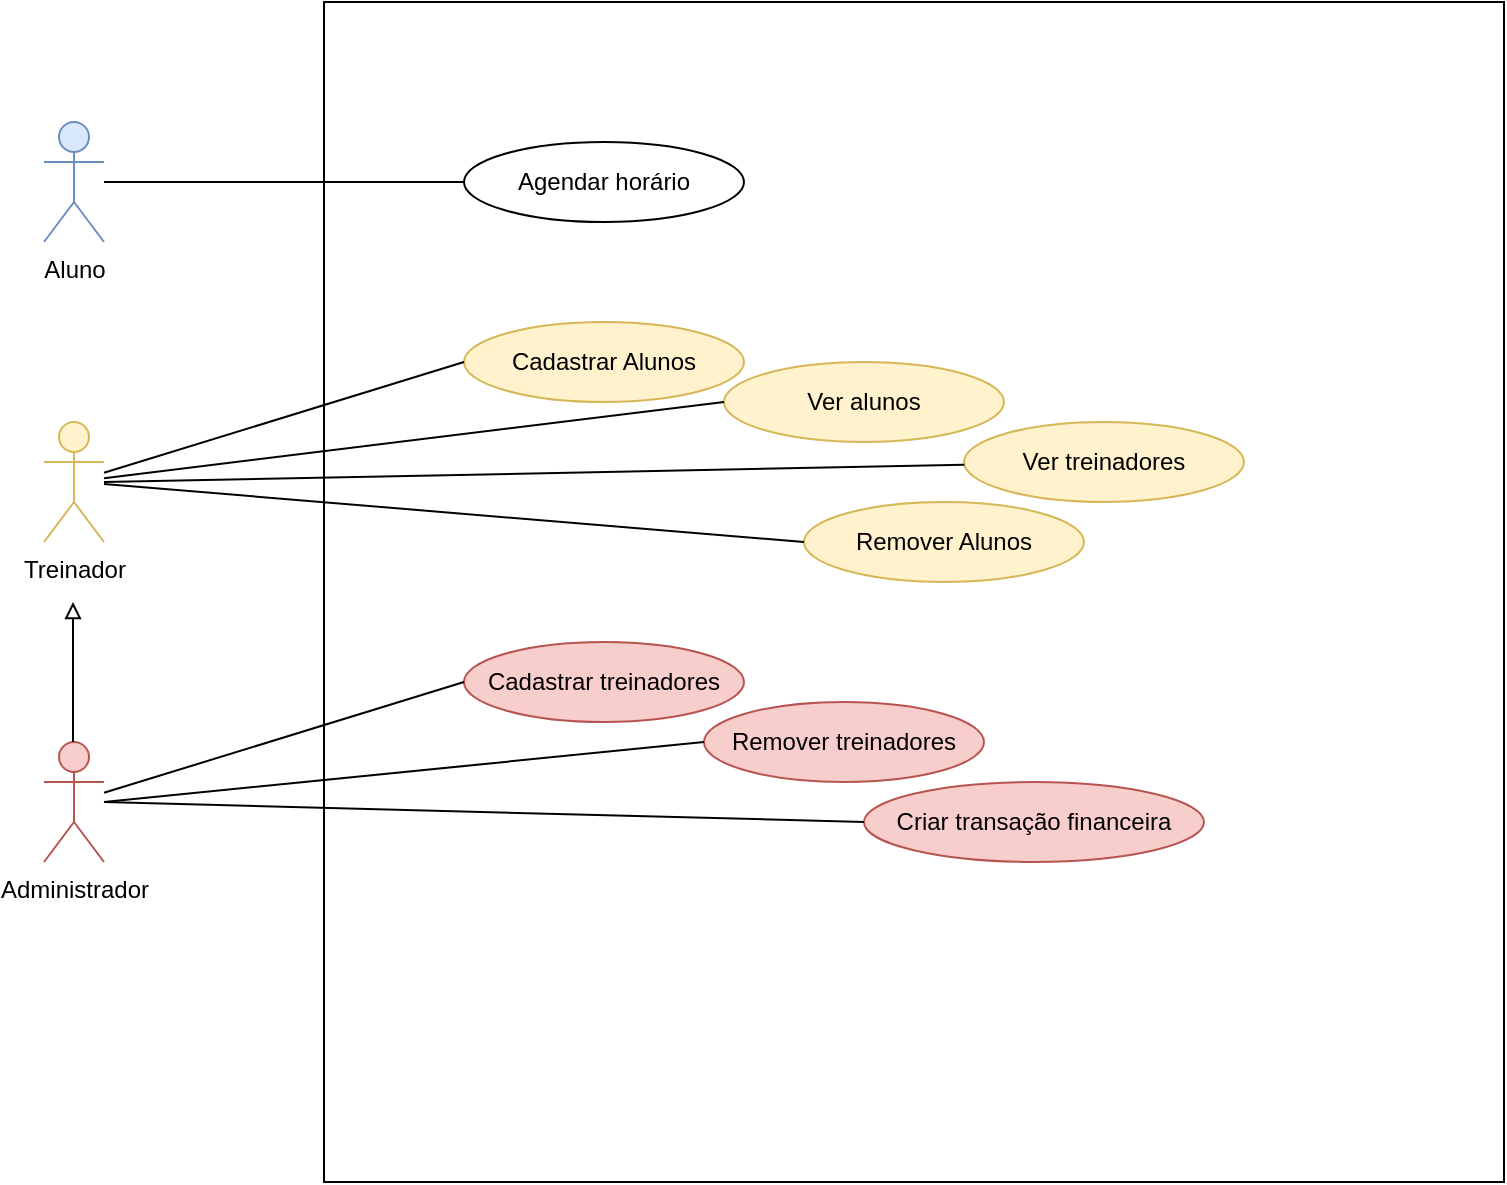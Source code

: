 <mxfile>
    <diagram id="gTJZUYQtRdJRSf3Q-f7s" name="Página-1">
        <mxGraphModel dx="2227" dy="1227" grid="1" gridSize="10" guides="1" tooltips="1" connect="1" arrows="1" fold="1" page="1" pageScale="1" pageWidth="827" pageHeight="1169" math="0" shadow="0">
            <root>
                <mxCell id="0"/>
                <mxCell id="1" parent="0"/>
                <mxCell id="2" value="Aluno" style="shape=umlActor;verticalLabelPosition=bottom;verticalAlign=top;html=1;outlineConnect=0;fillColor=#dae8fc;strokeColor=#6c8ebf;" vertex="1" parent="1">
                    <mxGeometry x="50" y="110" width="30" height="60" as="geometry"/>
                </mxCell>
                <mxCell id="3" value="Treinador" style="shape=umlActor;verticalLabelPosition=bottom;verticalAlign=top;html=1;outlineConnect=0;fillColor=#fff2cc;strokeColor=#d6b656;" vertex="1" parent="1">
                    <mxGeometry x="50" y="260" width="30" height="60" as="geometry"/>
                </mxCell>
                <mxCell id="7" value="" style="whiteSpace=wrap;html=1;aspect=fixed;fillColor=none;" vertex="1" parent="1">
                    <mxGeometry x="190" y="50" width="590" height="590" as="geometry"/>
                </mxCell>
                <mxCell id="4" value="Administrador" style="shape=umlActor;verticalLabelPosition=bottom;verticalAlign=top;html=1;outlineConnect=0;fillColor=#f8cecc;strokeColor=#b85450;" vertex="1" parent="1">
                    <mxGeometry x="50" y="420" width="30" height="60" as="geometry"/>
                </mxCell>
                <mxCell id="8" value="Cadastrar Alunos" style="ellipse;whiteSpace=wrap;html=1;fillColor=#fff2cc;strokeColor=#d6b656;" vertex="1" parent="1">
                    <mxGeometry x="260" y="210" width="140" height="40" as="geometry"/>
                </mxCell>
                <mxCell id="9" value="Ver alunos" style="ellipse;whiteSpace=wrap;html=1;fillColor=#fff2cc;strokeColor=#d6b656;" vertex="1" parent="1">
                    <mxGeometry x="390" y="230" width="140" height="40" as="geometry"/>
                </mxCell>
                <mxCell id="10" value="Ver treinadores" style="ellipse;whiteSpace=wrap;html=1;fillColor=#fff2cc;strokeColor=#d6b656;" vertex="1" parent="1">
                    <mxGeometry x="510" y="260" width="140" height="40" as="geometry"/>
                </mxCell>
                <mxCell id="11" value="Remover Alunos" style="ellipse;whiteSpace=wrap;html=1;fillColor=#fff2cc;strokeColor=#d6b656;" vertex="1" parent="1">
                    <mxGeometry x="430" y="300" width="140" height="40" as="geometry"/>
                </mxCell>
                <mxCell id="13" value="" style="endArrow=block;html=1;exitX=0.5;exitY=0;exitDx=0;exitDy=0;exitPerimeter=0;endFill=0;" edge="1" parent="1">
                    <mxGeometry width="50" height="50" relative="1" as="geometry">
                        <mxPoint x="64.5" y="420" as="sourcePoint"/>
                        <mxPoint x="64.5" y="350" as="targetPoint"/>
                    </mxGeometry>
                </mxCell>
                <mxCell id="14" value="" style="endArrow=none;html=1;entryX=0;entryY=0.5;entryDx=0;entryDy=0;" edge="1" parent="1" source="3" target="8">
                    <mxGeometry width="50" height="50" relative="1" as="geometry">
                        <mxPoint x="390" y="390" as="sourcePoint"/>
                        <mxPoint x="440" y="340" as="targetPoint"/>
                    </mxGeometry>
                </mxCell>
                <mxCell id="15" value="" style="endArrow=none;html=1;entryX=0;entryY=0.5;entryDx=0;entryDy=0;" edge="1" parent="1" source="3" target="9">
                    <mxGeometry width="50" height="50" relative="1" as="geometry">
                        <mxPoint x="90" y="295.385" as="sourcePoint"/>
                        <mxPoint x="270" y="240" as="targetPoint"/>
                    </mxGeometry>
                </mxCell>
                <mxCell id="16" value="" style="endArrow=none;html=1;" edge="1" parent="1" target="10">
                    <mxGeometry width="50" height="50" relative="1" as="geometry">
                        <mxPoint x="80" y="290" as="sourcePoint"/>
                        <mxPoint x="400" y="260" as="targetPoint"/>
                    </mxGeometry>
                </mxCell>
                <mxCell id="17" value="" style="endArrow=none;html=1;entryX=0;entryY=0.5;entryDx=0;entryDy=0;" edge="1" parent="1" target="11">
                    <mxGeometry width="50" height="50" relative="1" as="geometry">
                        <mxPoint x="80" y="291" as="sourcePoint"/>
                        <mxPoint x="520.171" y="291.397" as="targetPoint"/>
                    </mxGeometry>
                </mxCell>
                <mxCell id="18" value="Remover treinadores" style="ellipse;whiteSpace=wrap;html=1;fillColor=#f8cecc;strokeColor=#b85450;" vertex="1" parent="1">
                    <mxGeometry x="380" y="400" width="140" height="40" as="geometry"/>
                </mxCell>
                <mxCell id="19" value="Cadastrar treinadores" style="ellipse;whiteSpace=wrap;html=1;fillColor=#f8cecc;strokeColor=#b85450;" vertex="1" parent="1">
                    <mxGeometry x="260" y="370" width="140" height="40" as="geometry"/>
                </mxCell>
                <mxCell id="20" value="Criar transação financeira" style="ellipse;whiteSpace=wrap;html=1;fillColor=#f8cecc;strokeColor=#b85450;" vertex="1" parent="1">
                    <mxGeometry x="460" y="440" width="170" height="40" as="geometry"/>
                </mxCell>
                <mxCell id="21" value="" style="endArrow=none;html=1;" edge="1" parent="1" source="4">
                    <mxGeometry width="50" height="50" relative="1" as="geometry">
                        <mxPoint x="390" y="390" as="sourcePoint"/>
                        <mxPoint x="260" y="390" as="targetPoint"/>
                    </mxGeometry>
                </mxCell>
                <mxCell id="22" value="" style="endArrow=none;html=1;entryX=0;entryY=0.5;entryDx=0;entryDy=0;" edge="1" parent="1" target="18">
                    <mxGeometry width="50" height="50" relative="1" as="geometry">
                        <mxPoint x="80" y="450" as="sourcePoint"/>
                        <mxPoint x="270" y="400" as="targetPoint"/>
                    </mxGeometry>
                </mxCell>
                <mxCell id="23" value="" style="endArrow=none;html=1;entryX=0;entryY=0.5;entryDx=0;entryDy=0;" edge="1" parent="1" target="20">
                    <mxGeometry width="50" height="50" relative="1" as="geometry">
                        <mxPoint x="80" y="450" as="sourcePoint"/>
                        <mxPoint x="390" y="430" as="targetPoint"/>
                    </mxGeometry>
                </mxCell>
                <mxCell id="24" value="Agendar horário" style="ellipse;whiteSpace=wrap;html=1;fillColor=none;" vertex="1" parent="1">
                    <mxGeometry x="260" y="120" width="140" height="40" as="geometry"/>
                </mxCell>
                <mxCell id="25" value="" style="endArrow=none;html=1;entryX=0;entryY=0.5;entryDx=0;entryDy=0;" edge="1" parent="1" source="2" target="24">
                    <mxGeometry width="50" height="50" relative="1" as="geometry">
                        <mxPoint x="110" y="185.385" as="sourcePoint"/>
                        <mxPoint x="290" y="130" as="targetPoint"/>
                    </mxGeometry>
                </mxCell>
            </root>
        </mxGraphModel>
    </diagram>
</mxfile>
